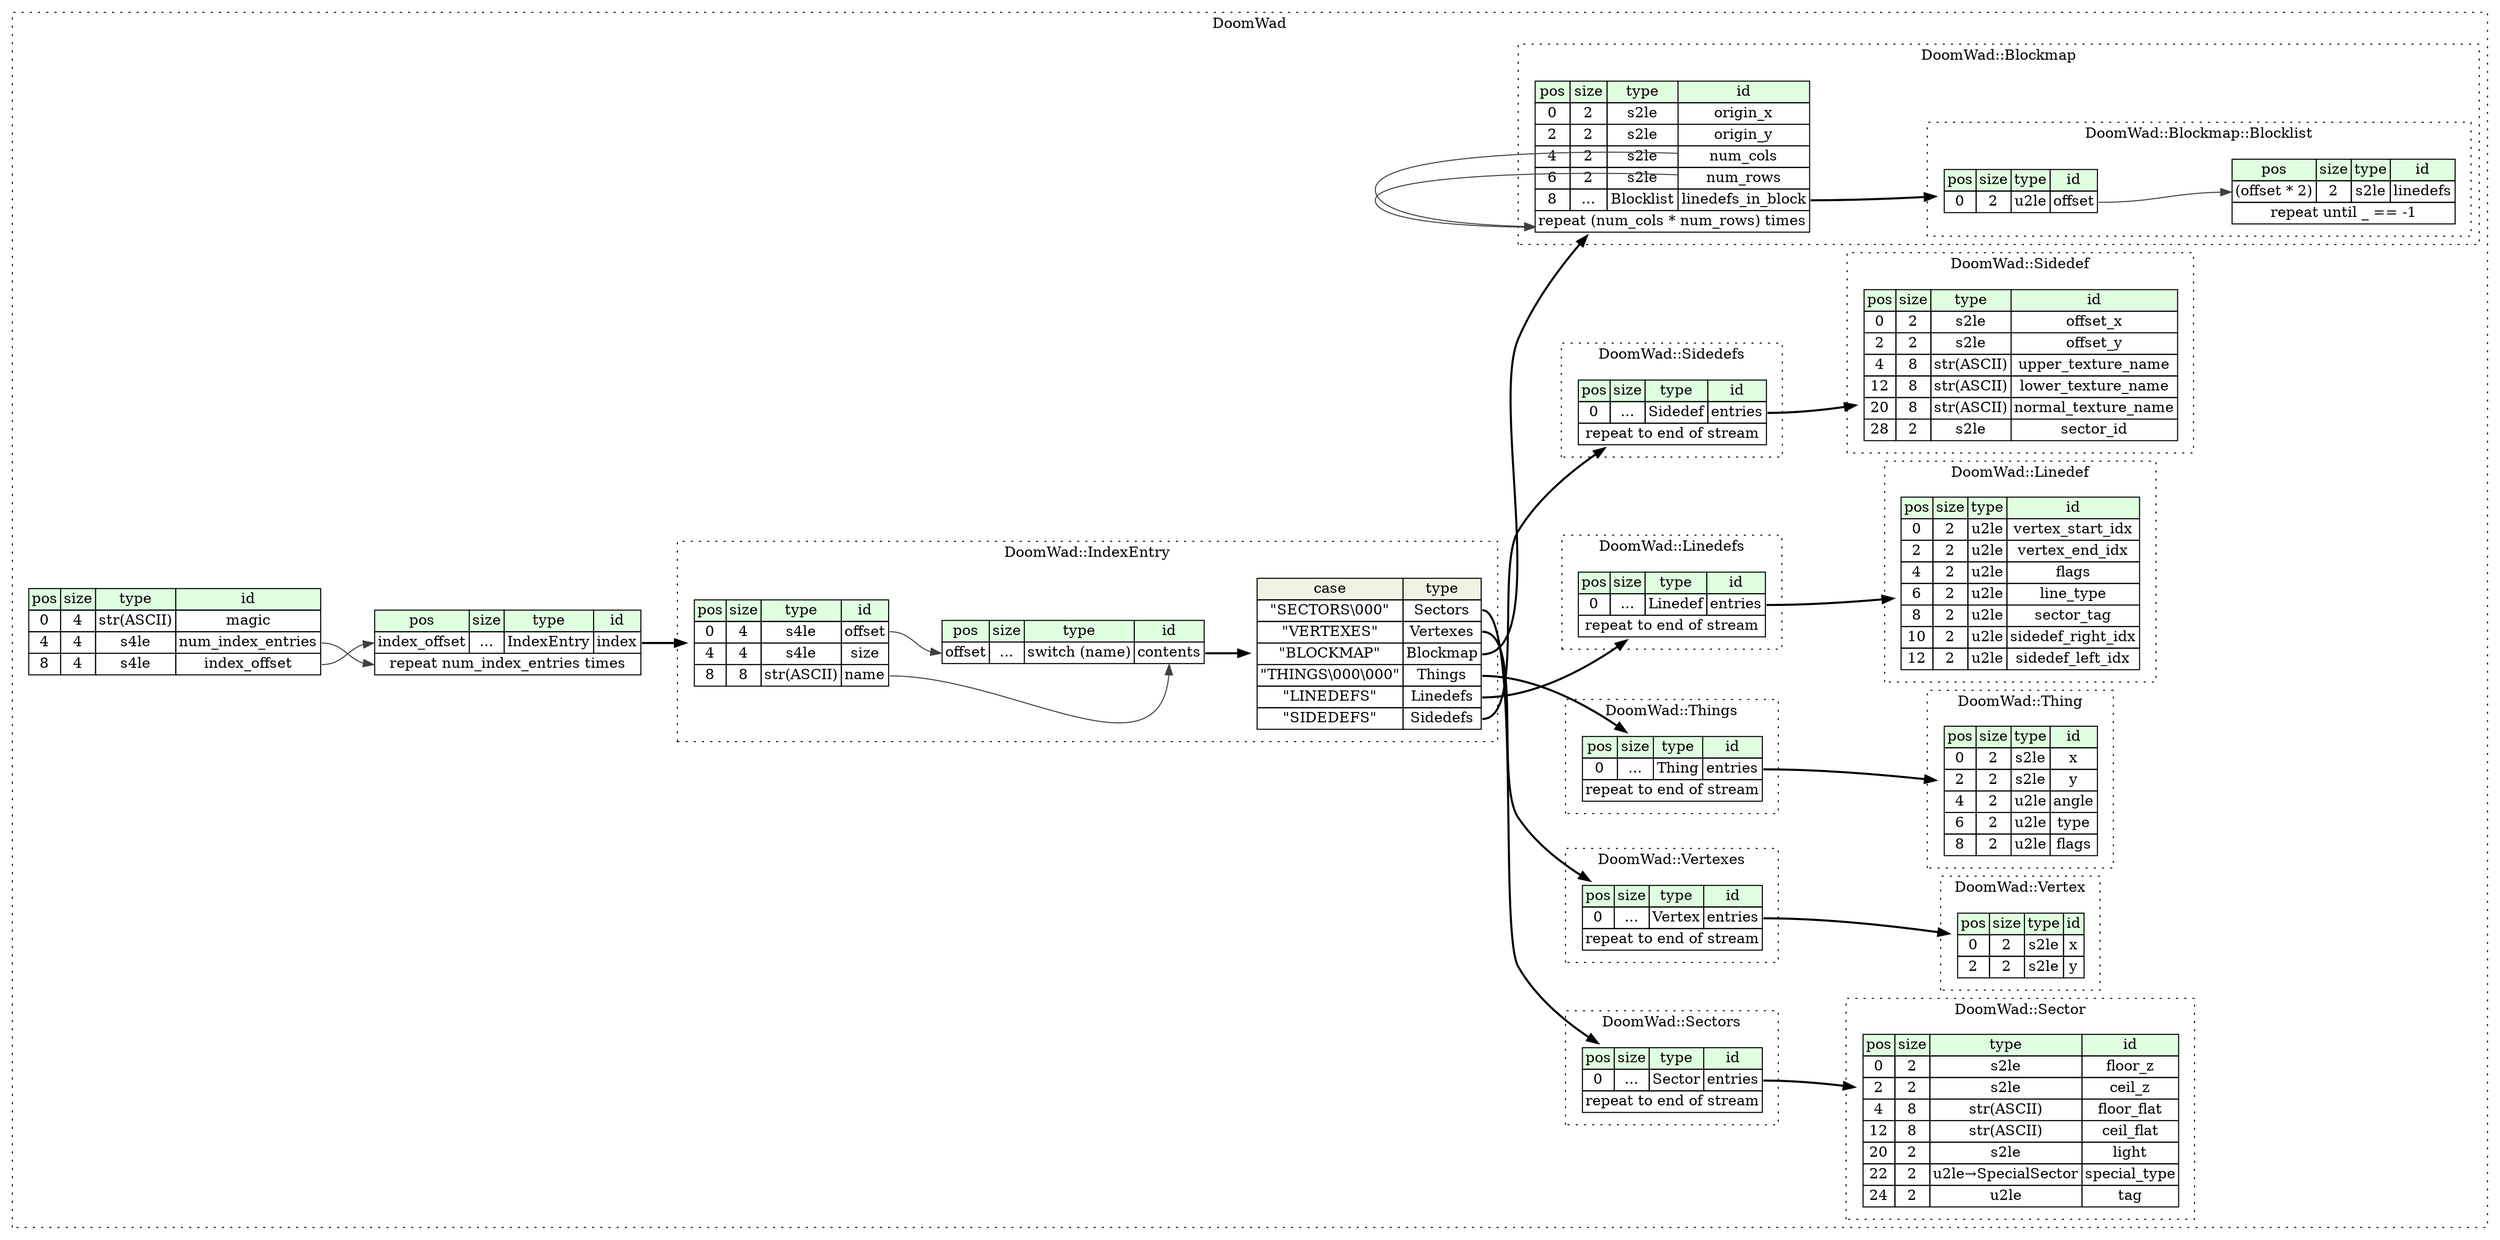 digraph {
	rankdir=LR;
	node [shape=plaintext];
	subgraph cluster__doom_wad {
		label="DoomWad";
		graph[style=dotted];

		doom_wad__seq [label=<<TABLE BORDER="0" CELLBORDER="1" CELLSPACING="0">
			<TR><TD BGCOLOR="#E0FFE0">pos</TD><TD BGCOLOR="#E0FFE0">size</TD><TD BGCOLOR="#E0FFE0">type</TD><TD BGCOLOR="#E0FFE0">id</TD></TR>
			<TR><TD PORT="magic_pos">0</TD><TD PORT="magic_size">4</TD><TD>str(ASCII)</TD><TD PORT="magic_type">magic</TD></TR>
			<TR><TD PORT="num_index_entries_pos">4</TD><TD PORT="num_index_entries_size">4</TD><TD>s4le</TD><TD PORT="num_index_entries_type">num_index_entries</TD></TR>
			<TR><TD PORT="index_offset_pos">8</TD><TD PORT="index_offset_size">4</TD><TD>s4le</TD><TD PORT="index_offset_type">index_offset</TD></TR>
		</TABLE>>];
		doom_wad__inst__index [label=<<TABLE BORDER="0" CELLBORDER="1" CELLSPACING="0">
			<TR><TD BGCOLOR="#E0FFE0">pos</TD><TD BGCOLOR="#E0FFE0">size</TD><TD BGCOLOR="#E0FFE0">type</TD><TD BGCOLOR="#E0FFE0">id</TD></TR>
			<TR><TD PORT="index_pos">index_offset</TD><TD PORT="index_size">...</TD><TD>IndexEntry</TD><TD PORT="index_type">index</TD></TR>
			<TR><TD COLSPAN="4" PORT="index__repeat">repeat num_index_entries times</TD></TR>
		</TABLE>>];
		subgraph cluster__sectors {
			label="DoomWad::Sectors";
			graph[style=dotted];

			sectors__seq [label=<<TABLE BORDER="0" CELLBORDER="1" CELLSPACING="0">
				<TR><TD BGCOLOR="#E0FFE0">pos</TD><TD BGCOLOR="#E0FFE0">size</TD><TD BGCOLOR="#E0FFE0">type</TD><TD BGCOLOR="#E0FFE0">id</TD></TR>
				<TR><TD PORT="entries_pos">0</TD><TD PORT="entries_size">...</TD><TD>Sector</TD><TD PORT="entries_type">entries</TD></TR>
				<TR><TD COLSPAN="4" PORT="entries__repeat">repeat to end of stream</TD></TR>
			</TABLE>>];
		}
		subgraph cluster__vertex {
			label="DoomWad::Vertex";
			graph[style=dotted];

			vertex__seq [label=<<TABLE BORDER="0" CELLBORDER="1" CELLSPACING="0">
				<TR><TD BGCOLOR="#E0FFE0">pos</TD><TD BGCOLOR="#E0FFE0">size</TD><TD BGCOLOR="#E0FFE0">type</TD><TD BGCOLOR="#E0FFE0">id</TD></TR>
				<TR><TD PORT="x_pos">0</TD><TD PORT="x_size">2</TD><TD>s2le</TD><TD PORT="x_type">x</TD></TR>
				<TR><TD PORT="y_pos">2</TD><TD PORT="y_size">2</TD><TD>s2le</TD><TD PORT="y_type">y</TD></TR>
			</TABLE>>];
		}
		subgraph cluster__linedef {
			label="DoomWad::Linedef";
			graph[style=dotted];

			linedef__seq [label=<<TABLE BORDER="0" CELLBORDER="1" CELLSPACING="0">
				<TR><TD BGCOLOR="#E0FFE0">pos</TD><TD BGCOLOR="#E0FFE0">size</TD><TD BGCOLOR="#E0FFE0">type</TD><TD BGCOLOR="#E0FFE0">id</TD></TR>
				<TR><TD PORT="vertex_start_idx_pos">0</TD><TD PORT="vertex_start_idx_size">2</TD><TD>u2le</TD><TD PORT="vertex_start_idx_type">vertex_start_idx</TD></TR>
				<TR><TD PORT="vertex_end_idx_pos">2</TD><TD PORT="vertex_end_idx_size">2</TD><TD>u2le</TD><TD PORT="vertex_end_idx_type">vertex_end_idx</TD></TR>
				<TR><TD PORT="flags_pos">4</TD><TD PORT="flags_size">2</TD><TD>u2le</TD><TD PORT="flags_type">flags</TD></TR>
				<TR><TD PORT="line_type_pos">6</TD><TD PORT="line_type_size">2</TD><TD>u2le</TD><TD PORT="line_type_type">line_type</TD></TR>
				<TR><TD PORT="sector_tag_pos">8</TD><TD PORT="sector_tag_size">2</TD><TD>u2le</TD><TD PORT="sector_tag_type">sector_tag</TD></TR>
				<TR><TD PORT="sidedef_right_idx_pos">10</TD><TD PORT="sidedef_right_idx_size">2</TD><TD>u2le</TD><TD PORT="sidedef_right_idx_type">sidedef_right_idx</TD></TR>
				<TR><TD PORT="sidedef_left_idx_pos">12</TD><TD PORT="sidedef_left_idx_size">2</TD><TD>u2le</TD><TD PORT="sidedef_left_idx_type">sidedef_left_idx</TD></TR>
			</TABLE>>];
		}
		subgraph cluster__thing {
			label="DoomWad::Thing";
			graph[style=dotted];

			thing__seq [label=<<TABLE BORDER="0" CELLBORDER="1" CELLSPACING="0">
				<TR><TD BGCOLOR="#E0FFE0">pos</TD><TD BGCOLOR="#E0FFE0">size</TD><TD BGCOLOR="#E0FFE0">type</TD><TD BGCOLOR="#E0FFE0">id</TD></TR>
				<TR><TD PORT="x_pos">0</TD><TD PORT="x_size">2</TD><TD>s2le</TD><TD PORT="x_type">x</TD></TR>
				<TR><TD PORT="y_pos">2</TD><TD PORT="y_size">2</TD><TD>s2le</TD><TD PORT="y_type">y</TD></TR>
				<TR><TD PORT="angle_pos">4</TD><TD PORT="angle_size">2</TD><TD>u2le</TD><TD PORT="angle_type">angle</TD></TR>
				<TR><TD PORT="type_pos">6</TD><TD PORT="type_size">2</TD><TD>u2le</TD><TD PORT="type_type">type</TD></TR>
				<TR><TD PORT="flags_pos">8</TD><TD PORT="flags_size">2</TD><TD>u2le</TD><TD PORT="flags_type">flags</TD></TR>
			</TABLE>>];
		}
		subgraph cluster__sector {
			label="DoomWad::Sector";
			graph[style=dotted];

			sector__seq [label=<<TABLE BORDER="0" CELLBORDER="1" CELLSPACING="0">
				<TR><TD BGCOLOR="#E0FFE0">pos</TD><TD BGCOLOR="#E0FFE0">size</TD><TD BGCOLOR="#E0FFE0">type</TD><TD BGCOLOR="#E0FFE0">id</TD></TR>
				<TR><TD PORT="floor_z_pos">0</TD><TD PORT="floor_z_size">2</TD><TD>s2le</TD><TD PORT="floor_z_type">floor_z</TD></TR>
				<TR><TD PORT="ceil_z_pos">2</TD><TD PORT="ceil_z_size">2</TD><TD>s2le</TD><TD PORT="ceil_z_type">ceil_z</TD></TR>
				<TR><TD PORT="floor_flat_pos">4</TD><TD PORT="floor_flat_size">8</TD><TD>str(ASCII)</TD><TD PORT="floor_flat_type">floor_flat</TD></TR>
				<TR><TD PORT="ceil_flat_pos">12</TD><TD PORT="ceil_flat_size">8</TD><TD>str(ASCII)</TD><TD PORT="ceil_flat_type">ceil_flat</TD></TR>
				<TR><TD PORT="light_pos">20</TD><TD PORT="light_size">2</TD><TD>s2le</TD><TD PORT="light_type">light</TD></TR>
				<TR><TD PORT="special_type_pos">22</TD><TD PORT="special_type_size">2</TD><TD>u2le→SpecialSector</TD><TD PORT="special_type_type">special_type</TD></TR>
				<TR><TD PORT="tag_pos">24</TD><TD PORT="tag_size">2</TD><TD>u2le</TD><TD PORT="tag_type">tag</TD></TR>
			</TABLE>>];
		}
		subgraph cluster__vertexes {
			label="DoomWad::Vertexes";
			graph[style=dotted];

			vertexes__seq [label=<<TABLE BORDER="0" CELLBORDER="1" CELLSPACING="0">
				<TR><TD BGCOLOR="#E0FFE0">pos</TD><TD BGCOLOR="#E0FFE0">size</TD><TD BGCOLOR="#E0FFE0">type</TD><TD BGCOLOR="#E0FFE0">id</TD></TR>
				<TR><TD PORT="entries_pos">0</TD><TD PORT="entries_size">...</TD><TD>Vertex</TD><TD PORT="entries_type">entries</TD></TR>
				<TR><TD COLSPAN="4" PORT="entries__repeat">repeat to end of stream</TD></TR>
			</TABLE>>];
		}
		subgraph cluster__sidedef {
			label="DoomWad::Sidedef";
			graph[style=dotted];

			sidedef__seq [label=<<TABLE BORDER="0" CELLBORDER="1" CELLSPACING="0">
				<TR><TD BGCOLOR="#E0FFE0">pos</TD><TD BGCOLOR="#E0FFE0">size</TD><TD BGCOLOR="#E0FFE0">type</TD><TD BGCOLOR="#E0FFE0">id</TD></TR>
				<TR><TD PORT="offset_x_pos">0</TD><TD PORT="offset_x_size">2</TD><TD>s2le</TD><TD PORT="offset_x_type">offset_x</TD></TR>
				<TR><TD PORT="offset_y_pos">2</TD><TD PORT="offset_y_size">2</TD><TD>s2le</TD><TD PORT="offset_y_type">offset_y</TD></TR>
				<TR><TD PORT="upper_texture_name_pos">4</TD><TD PORT="upper_texture_name_size">8</TD><TD>str(ASCII)</TD><TD PORT="upper_texture_name_type">upper_texture_name</TD></TR>
				<TR><TD PORT="lower_texture_name_pos">12</TD><TD PORT="lower_texture_name_size">8</TD><TD>str(ASCII)</TD><TD PORT="lower_texture_name_type">lower_texture_name</TD></TR>
				<TR><TD PORT="normal_texture_name_pos">20</TD><TD PORT="normal_texture_name_size">8</TD><TD>str(ASCII)</TD><TD PORT="normal_texture_name_type">normal_texture_name</TD></TR>
				<TR><TD PORT="sector_id_pos">28</TD><TD PORT="sector_id_size">2</TD><TD>s2le</TD><TD PORT="sector_id_type">sector_id</TD></TR>
			</TABLE>>];
		}
		subgraph cluster__things {
			label="DoomWad::Things";
			graph[style=dotted];

			things__seq [label=<<TABLE BORDER="0" CELLBORDER="1" CELLSPACING="0">
				<TR><TD BGCOLOR="#E0FFE0">pos</TD><TD BGCOLOR="#E0FFE0">size</TD><TD BGCOLOR="#E0FFE0">type</TD><TD BGCOLOR="#E0FFE0">id</TD></TR>
				<TR><TD PORT="entries_pos">0</TD><TD PORT="entries_size">...</TD><TD>Thing</TD><TD PORT="entries_type">entries</TD></TR>
				<TR><TD COLSPAN="4" PORT="entries__repeat">repeat to end of stream</TD></TR>
			</TABLE>>];
		}
		subgraph cluster__linedefs {
			label="DoomWad::Linedefs";
			graph[style=dotted];

			linedefs__seq [label=<<TABLE BORDER="0" CELLBORDER="1" CELLSPACING="0">
				<TR><TD BGCOLOR="#E0FFE0">pos</TD><TD BGCOLOR="#E0FFE0">size</TD><TD BGCOLOR="#E0FFE0">type</TD><TD BGCOLOR="#E0FFE0">id</TD></TR>
				<TR><TD PORT="entries_pos">0</TD><TD PORT="entries_size">...</TD><TD>Linedef</TD><TD PORT="entries_type">entries</TD></TR>
				<TR><TD COLSPAN="4" PORT="entries__repeat">repeat to end of stream</TD></TR>
			</TABLE>>];
		}
		subgraph cluster__index_entry {
			label="DoomWad::IndexEntry";
			graph[style=dotted];

			index_entry__seq [label=<<TABLE BORDER="0" CELLBORDER="1" CELLSPACING="0">
				<TR><TD BGCOLOR="#E0FFE0">pos</TD><TD BGCOLOR="#E0FFE0">size</TD><TD BGCOLOR="#E0FFE0">type</TD><TD BGCOLOR="#E0FFE0">id</TD></TR>
				<TR><TD PORT="offset_pos">0</TD><TD PORT="offset_size">4</TD><TD>s4le</TD><TD PORT="offset_type">offset</TD></TR>
				<TR><TD PORT="size_pos">4</TD><TD PORT="size_size">4</TD><TD>s4le</TD><TD PORT="size_type">size</TD></TR>
				<TR><TD PORT="name_pos">8</TD><TD PORT="name_size">8</TD><TD>str(ASCII)</TD><TD PORT="name_type">name</TD></TR>
			</TABLE>>];
			index_entry__inst__contents [label=<<TABLE BORDER="0" CELLBORDER="1" CELLSPACING="0">
				<TR><TD BGCOLOR="#E0FFE0">pos</TD><TD BGCOLOR="#E0FFE0">size</TD><TD BGCOLOR="#E0FFE0">type</TD><TD BGCOLOR="#E0FFE0">id</TD></TR>
				<TR><TD PORT="contents_pos">offset</TD><TD PORT="contents_size">...</TD><TD>switch (name)</TD><TD PORT="contents_type">contents</TD></TR>
			</TABLE>>];
index_entry__inst__contents_contents_switch [label=<<TABLE BORDER="0" CELLBORDER="1" CELLSPACING="0">
	<TR><TD BGCOLOR="#F0F2E4">case</TD><TD BGCOLOR="#F0F2E4">type</TD></TR>
	<TR><TD>&quot;SECTORS\000&quot;</TD><TD PORT="case0">Sectors</TD></TR>
	<TR><TD>&quot;VERTEXES&quot;</TD><TD PORT="case1">Vertexes</TD></TR>
	<TR><TD>&quot;BLOCKMAP&quot;</TD><TD PORT="case2">Blockmap</TD></TR>
	<TR><TD>&quot;THINGS\000\000&quot;</TD><TD PORT="case3">Things</TD></TR>
	<TR><TD>&quot;LINEDEFS&quot;</TD><TD PORT="case4">Linedefs</TD></TR>
	<TR><TD>&quot;SIDEDEFS&quot;</TD><TD PORT="case5">Sidedefs</TD></TR>
</TABLE>>];
		}
		subgraph cluster__sidedefs {
			label="DoomWad::Sidedefs";
			graph[style=dotted];

			sidedefs__seq [label=<<TABLE BORDER="0" CELLBORDER="1" CELLSPACING="0">
				<TR><TD BGCOLOR="#E0FFE0">pos</TD><TD BGCOLOR="#E0FFE0">size</TD><TD BGCOLOR="#E0FFE0">type</TD><TD BGCOLOR="#E0FFE0">id</TD></TR>
				<TR><TD PORT="entries_pos">0</TD><TD PORT="entries_size">...</TD><TD>Sidedef</TD><TD PORT="entries_type">entries</TD></TR>
				<TR><TD COLSPAN="4" PORT="entries__repeat">repeat to end of stream</TD></TR>
			</TABLE>>];
		}
		subgraph cluster__blockmap {
			label="DoomWad::Blockmap";
			graph[style=dotted];

			blockmap__seq [label=<<TABLE BORDER="0" CELLBORDER="1" CELLSPACING="0">
				<TR><TD BGCOLOR="#E0FFE0">pos</TD><TD BGCOLOR="#E0FFE0">size</TD><TD BGCOLOR="#E0FFE0">type</TD><TD BGCOLOR="#E0FFE0">id</TD></TR>
				<TR><TD PORT="origin_x_pos">0</TD><TD PORT="origin_x_size">2</TD><TD>s2le</TD><TD PORT="origin_x_type">origin_x</TD></TR>
				<TR><TD PORT="origin_y_pos">2</TD><TD PORT="origin_y_size">2</TD><TD>s2le</TD><TD PORT="origin_y_type">origin_y</TD></TR>
				<TR><TD PORT="num_cols_pos">4</TD><TD PORT="num_cols_size">2</TD><TD>s2le</TD><TD PORT="num_cols_type">num_cols</TD></TR>
				<TR><TD PORT="num_rows_pos">6</TD><TD PORT="num_rows_size">2</TD><TD>s2le</TD><TD PORT="num_rows_type">num_rows</TD></TR>
				<TR><TD PORT="linedefs_in_block_pos">8</TD><TD PORT="linedefs_in_block_size">...</TD><TD>Blocklist</TD><TD PORT="linedefs_in_block_type">linedefs_in_block</TD></TR>
				<TR><TD COLSPAN="4" PORT="linedefs_in_block__repeat">repeat (num_cols * num_rows) times</TD></TR>
			</TABLE>>];
			subgraph cluster__blocklist {
				label="DoomWad::Blockmap::Blocklist";
				graph[style=dotted];

				blocklist__seq [label=<<TABLE BORDER="0" CELLBORDER="1" CELLSPACING="0">
					<TR><TD BGCOLOR="#E0FFE0">pos</TD><TD BGCOLOR="#E0FFE0">size</TD><TD BGCOLOR="#E0FFE0">type</TD><TD BGCOLOR="#E0FFE0">id</TD></TR>
					<TR><TD PORT="offset_pos">0</TD><TD PORT="offset_size">2</TD><TD>u2le</TD><TD PORT="offset_type">offset</TD></TR>
				</TABLE>>];
				blocklist__inst__linedefs [label=<<TABLE BORDER="0" CELLBORDER="1" CELLSPACING="0">
					<TR><TD BGCOLOR="#E0FFE0">pos</TD><TD BGCOLOR="#E0FFE0">size</TD><TD BGCOLOR="#E0FFE0">type</TD><TD BGCOLOR="#E0FFE0">id</TD></TR>
					<TR><TD PORT="linedefs_pos">(offset * 2)</TD><TD PORT="linedefs_size">2</TD><TD>s2le</TD><TD PORT="linedefs_type">linedefs</TD></TR>
					<TR><TD COLSPAN="4" PORT="linedefs__repeat">repeat until _ == -1</TD></TR>
				</TABLE>>];
			}
		}
	}
	doom_wad__seq:index_offset_type -> doom_wad__inst__index:index_pos [color="#404040"];
	doom_wad__inst__index:index_type -> index_entry__seq [style=bold];
	doom_wad__seq:num_index_entries_type -> doom_wad__inst__index:index__repeat [color="#404040"];
	sectors__seq:entries_type -> sector__seq [style=bold];
	vertexes__seq:entries_type -> vertex__seq [style=bold];
	things__seq:entries_type -> thing__seq [style=bold];
	linedefs__seq:entries_type -> linedef__seq [style=bold];
	index_entry__seq:offset_type -> index_entry__inst__contents:contents_pos [color="#404040"];
	index_entry__inst__contents:contents_type -> index_entry__inst__contents_contents_switch [style=bold];
	index_entry__inst__contents_contents_switch:case0 -> sectors__seq [style=bold];
	index_entry__inst__contents_contents_switch:case1 -> vertexes__seq [style=bold];
	index_entry__inst__contents_contents_switch:case2 -> blockmap__seq [style=bold];
	index_entry__inst__contents_contents_switch:case3 -> things__seq [style=bold];
	index_entry__inst__contents_contents_switch:case4 -> linedefs__seq [style=bold];
	index_entry__inst__contents_contents_switch:case5 -> sidedefs__seq [style=bold];
	index_entry__seq:name_type -> index_entry__inst__contents:contents_type [color="#404040"];
	sidedefs__seq:entries_type -> sidedef__seq [style=bold];
	blockmap__seq:linedefs_in_block_type -> blocklist__seq [style=bold];
	blockmap__seq:num_cols_type -> blockmap__seq:linedefs_in_block__repeat [color="#404040"];
	blockmap__seq:num_rows_type -> blockmap__seq:linedefs_in_block__repeat [color="#404040"];
	blocklist__seq:offset_type -> blocklist__inst__linedefs:linedefs_pos [color="#404040"];
}
